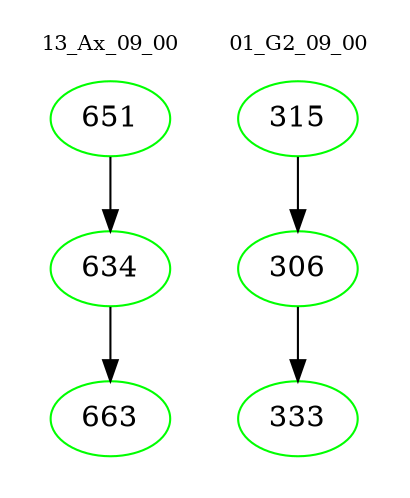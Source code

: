 digraph{
subgraph cluster_0 {
color = white
label = "13_Ax_09_00";
fontsize=10;
T0_651 [label="651", color="green"]
T0_651 -> T0_634 [color="black"]
T0_634 [label="634", color="green"]
T0_634 -> T0_663 [color="black"]
T0_663 [label="663", color="green"]
}
subgraph cluster_1 {
color = white
label = "01_G2_09_00";
fontsize=10;
T1_315 [label="315", color="green"]
T1_315 -> T1_306 [color="black"]
T1_306 [label="306", color="green"]
T1_306 -> T1_333 [color="black"]
T1_333 [label="333", color="green"]
}
}
